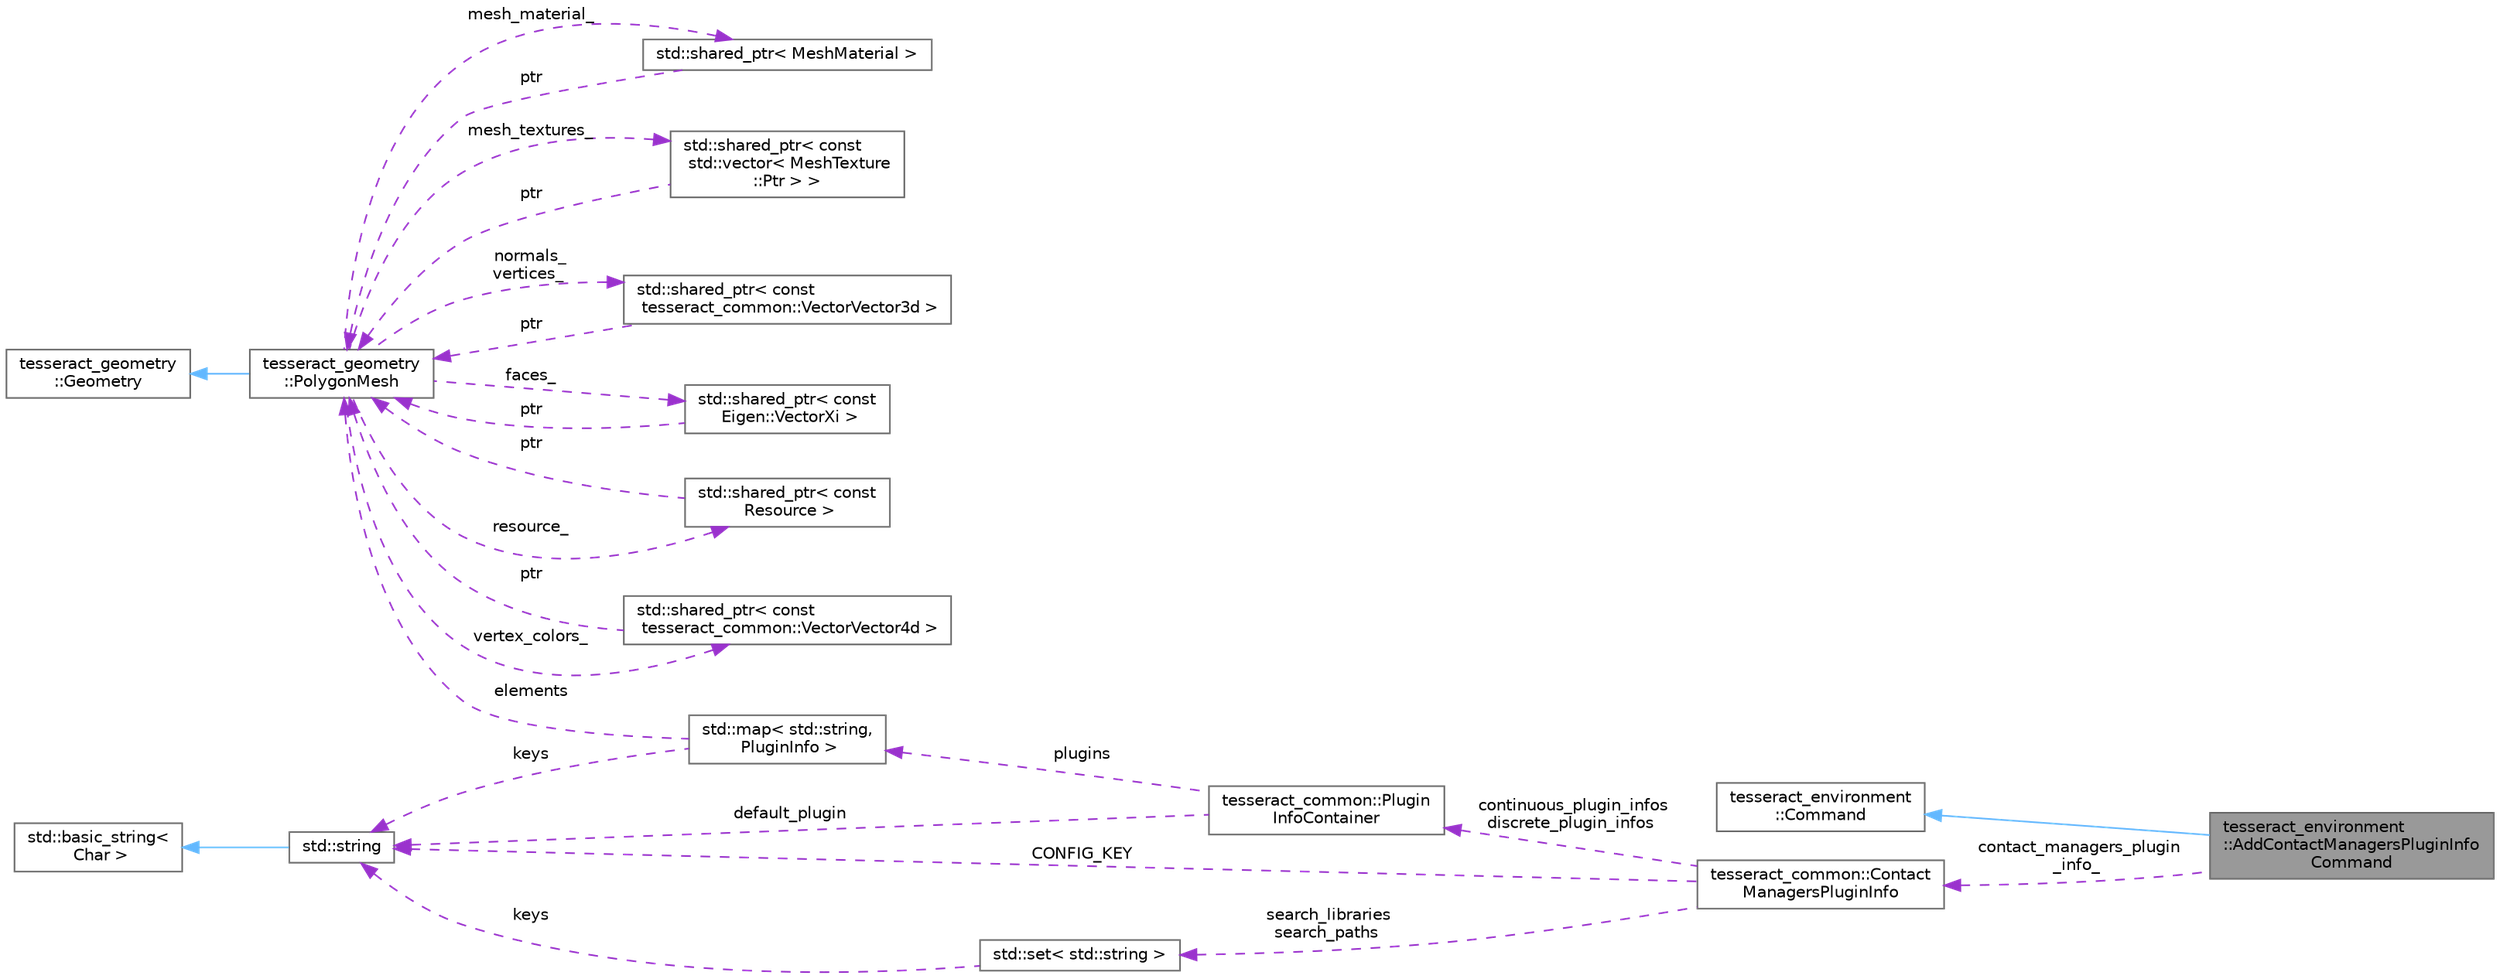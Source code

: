 digraph "tesseract_environment::AddContactManagersPluginInfoCommand"
{
 // LATEX_PDF_SIZE
  bgcolor="transparent";
  edge [fontname=Helvetica,fontsize=10,labelfontname=Helvetica,labelfontsize=10];
  node [fontname=Helvetica,fontsize=10,shape=box,height=0.2,width=0.4];
  rankdir="LR";
  Node1 [label="tesseract_environment\l::AddContactManagersPluginInfo\lCommand",height=0.2,width=0.4,color="gray40", fillcolor="grey60", style="filled", fontcolor="black",tooltip=" "];
  Node2 -> Node1 [dir="back",color="steelblue1",style="solid"];
  Node2 [label="tesseract_environment\l::Command",height=0.2,width=0.4,color="gray40", fillcolor="white", style="filled",URL="$d0/d1c/classtesseract__environment_1_1Command.html",tooltip=" "];
  Node3 -> Node1 [dir="back",color="darkorchid3",style="dashed",label=" contact_managers_plugin\l_info_" ];
  Node3 [label="tesseract_common::Contact\lManagersPluginInfo",height=0.2,width=0.4,color="gray40", fillcolor="white", style="filled",URL="$db/d9a/structtesseract__common_1_1ContactManagersPluginInfo.html",tooltip="The contact managers plugin information structure."];
  Node4 -> Node3 [dir="back",color="darkorchid3",style="dashed",label=" search_libraries\nsearch_paths" ];
  Node4 [label="std::set\< std::string \>",height=0.2,width=0.4,color="gray40", fillcolor="white", style="filled",tooltip=" "];
  Node5 -> Node4 [dir="back",color="darkorchid3",style="dashed",label=" keys" ];
  Node5 [label="std::string",height=0.2,width=0.4,color="gray40", fillcolor="white", style="filled",tooltip=" "];
  Node6 -> Node5 [dir="back",color="steelblue1",style="solid"];
  Node6 [label="std::basic_string\<\l Char \>",height=0.2,width=0.4,color="gray40", fillcolor="white", style="filled",tooltip=" "];
  Node7 -> Node3 [dir="back",color="darkorchid3",style="dashed",label=" continuous_plugin_infos\ndiscrete_plugin_infos" ];
  Node7 [label="tesseract_common::Plugin\lInfoContainer",height=0.2,width=0.4,color="gray40", fillcolor="white", style="filled",URL="$dc/d89/structtesseract__common_1_1PluginInfoContainer.html",tooltip=" "];
  Node5 -> Node7 [dir="back",color="darkorchid3",style="dashed",label=" default_plugin" ];
  Node8 -> Node7 [dir="back",color="darkorchid3",style="dashed",label=" plugins" ];
  Node8 [label="std::map\< std::string,\l PluginInfo \>",height=0.2,width=0.4,color="gray40", fillcolor="white", style="filled",tooltip=" "];
  Node5 -> Node8 [dir="back",color="darkorchid3",style="dashed",label=" keys" ];
  Node9 -> Node8 [dir="back",color="darkorchid3",style="dashed",label=" elements" ];
  Node9 [label="tesseract_geometry\l::PolygonMesh",height=0.2,width=0.4,color="gray40", fillcolor="white", style="filled",URL="$d8/dc9/classtesseract__geometry_1_1PolygonMesh.html",tooltip=" "];
  Node10 -> Node9 [dir="back",color="steelblue1",style="solid"];
  Node10 [label="tesseract_geometry\l::Geometry",height=0.2,width=0.4,color="gray40", fillcolor="white", style="filled",URL="$df/d1a/classtesseract__geometry_1_1Geometry.html",tooltip=" "];
  Node11 -> Node9 [dir="back",color="darkorchid3",style="dashed",label=" normals_\nvertices_" ];
  Node11 [label="std::shared_ptr\< const\l tesseract_common::VectorVector3d \>",height=0.2,width=0.4,color="gray40", fillcolor="white", style="filled",tooltip=" "];
  Node9 -> Node11 [dir="back",color="darkorchid3",style="dashed",label=" ptr" ];
  Node12 -> Node9 [dir="back",color="darkorchid3",style="dashed",label=" faces_" ];
  Node12 [label="std::shared_ptr\< const\l Eigen::VectorXi \>",height=0.2,width=0.4,color="gray40", fillcolor="white", style="filled",tooltip=" "];
  Node9 -> Node12 [dir="back",color="darkorchid3",style="dashed",label=" ptr" ];
  Node13 -> Node9 [dir="back",color="darkorchid3",style="dashed",label=" resource_" ];
  Node13 [label="std::shared_ptr\< const\l Resource \>",height=0.2,width=0.4,color="gray40", fillcolor="white", style="filled",tooltip=" "];
  Node9 -> Node13 [dir="back",color="darkorchid3",style="dashed",label=" ptr" ];
  Node14 -> Node9 [dir="back",color="darkorchid3",style="dashed",label=" vertex_colors_" ];
  Node14 [label="std::shared_ptr\< const\l tesseract_common::VectorVector4d \>",height=0.2,width=0.4,color="gray40", fillcolor="white", style="filled",tooltip=" "];
  Node9 -> Node14 [dir="back",color="darkorchid3",style="dashed",label=" ptr" ];
  Node15 -> Node9 [dir="back",color="darkorchid3",style="dashed",label=" mesh_material_" ];
  Node15 [label="std::shared_ptr\< MeshMaterial \>",height=0.2,width=0.4,color="gray40", fillcolor="white", style="filled",tooltip=" "];
  Node9 -> Node15 [dir="back",color="darkorchid3",style="dashed",label=" ptr" ];
  Node16 -> Node9 [dir="back",color="darkorchid3",style="dashed",label=" mesh_textures_" ];
  Node16 [label="std::shared_ptr\< const\l std::vector\< MeshTexture\l::Ptr \> \>",height=0.2,width=0.4,color="gray40", fillcolor="white", style="filled",tooltip=" "];
  Node9 -> Node16 [dir="back",color="darkorchid3",style="dashed",label=" ptr" ];
  Node5 -> Node3 [dir="back",color="darkorchid3",style="dashed",label=" CONFIG_KEY" ];
}

